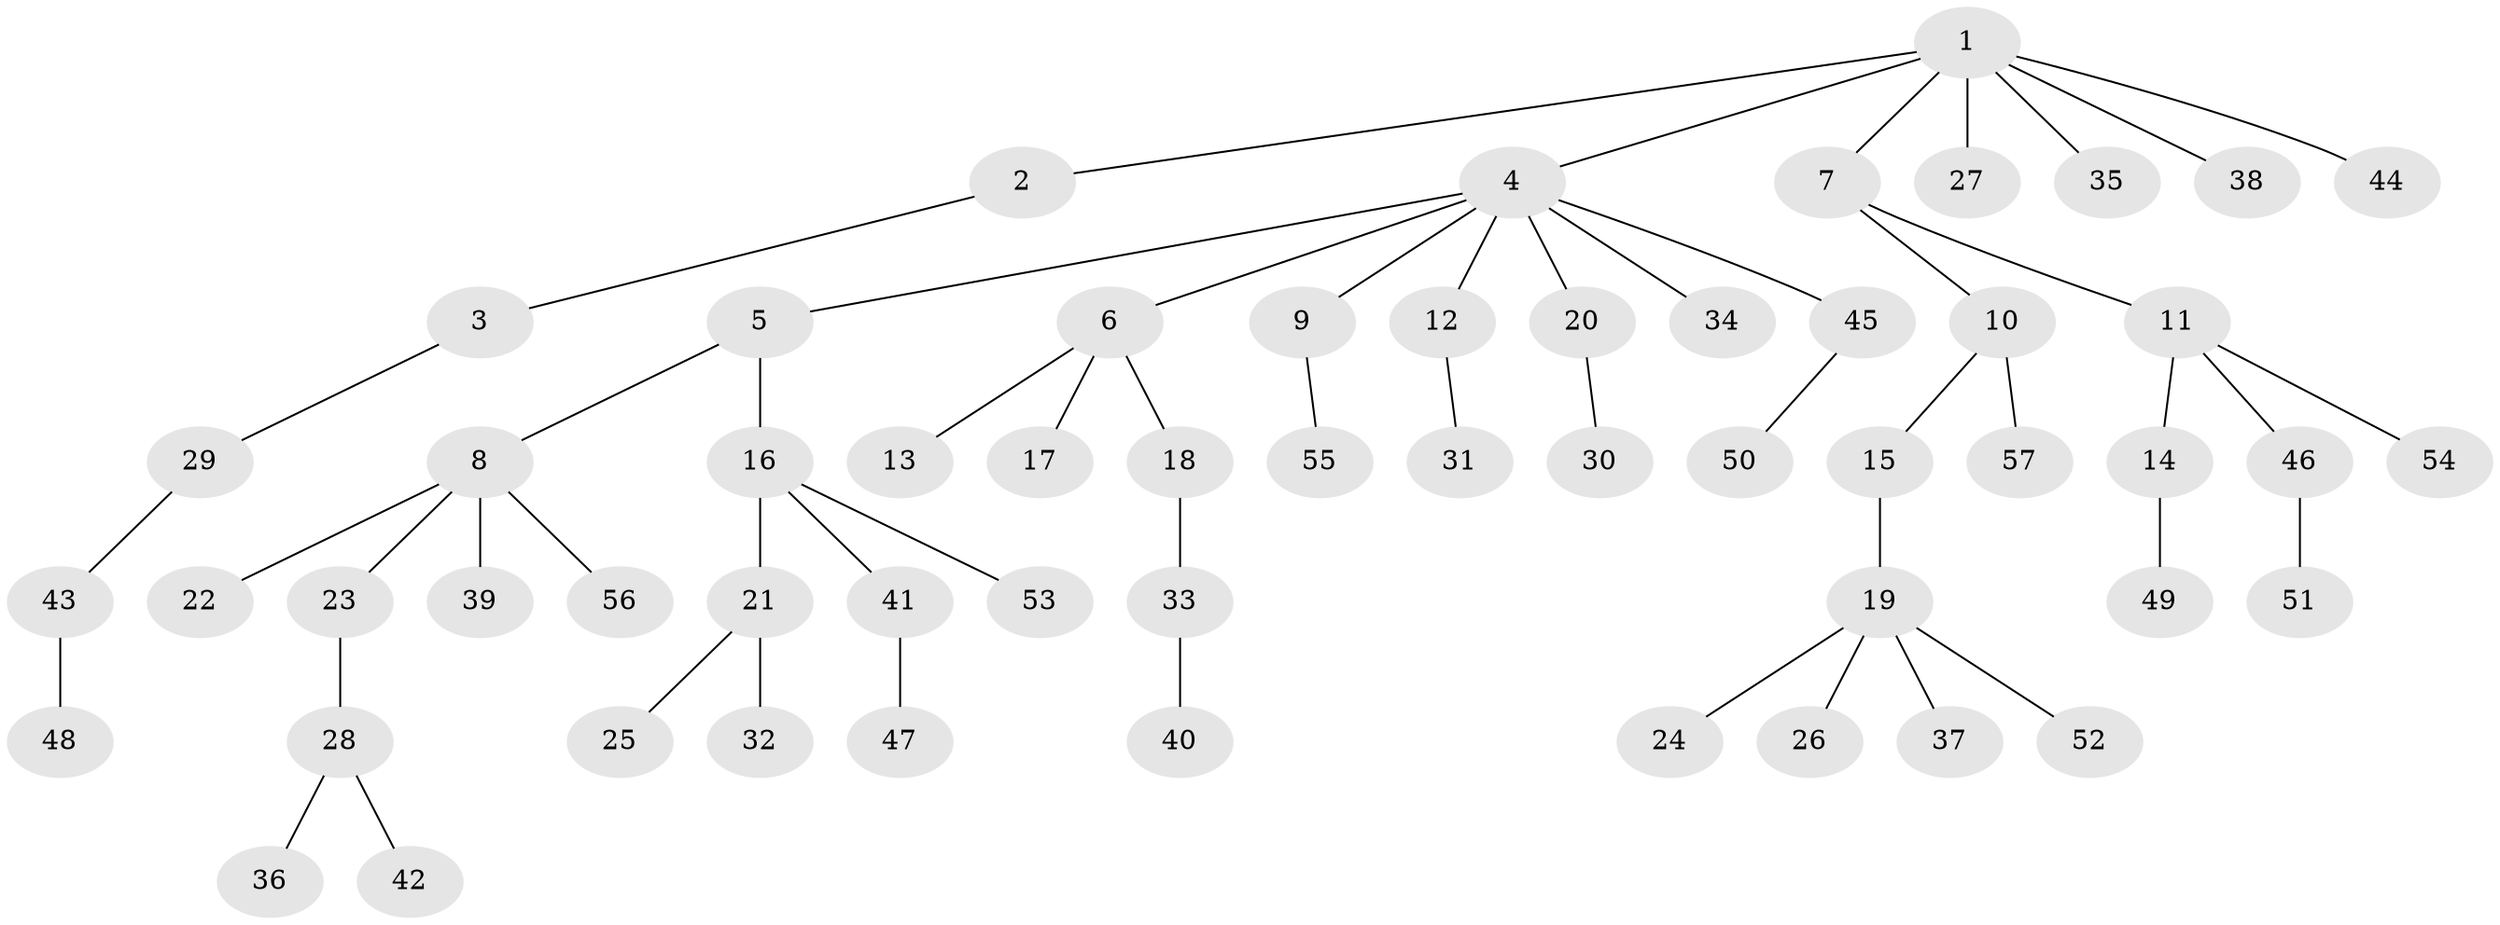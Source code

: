 // coarse degree distribution, {1: 0.6666666666666666, 2: 0.23076923076923078, 5: 0.02564102564102564, 4: 0.05128205128205128, 19: 0.02564102564102564}
// Generated by graph-tools (version 1.1) at 2025/56/03/04/25 21:56:43]
// undirected, 57 vertices, 56 edges
graph export_dot {
graph [start="1"]
  node [color=gray90,style=filled];
  1;
  2;
  3;
  4;
  5;
  6;
  7;
  8;
  9;
  10;
  11;
  12;
  13;
  14;
  15;
  16;
  17;
  18;
  19;
  20;
  21;
  22;
  23;
  24;
  25;
  26;
  27;
  28;
  29;
  30;
  31;
  32;
  33;
  34;
  35;
  36;
  37;
  38;
  39;
  40;
  41;
  42;
  43;
  44;
  45;
  46;
  47;
  48;
  49;
  50;
  51;
  52;
  53;
  54;
  55;
  56;
  57;
  1 -- 2;
  1 -- 4;
  1 -- 7;
  1 -- 27;
  1 -- 35;
  1 -- 38;
  1 -- 44;
  2 -- 3;
  3 -- 29;
  4 -- 5;
  4 -- 6;
  4 -- 9;
  4 -- 12;
  4 -- 20;
  4 -- 34;
  4 -- 45;
  5 -- 8;
  5 -- 16;
  6 -- 13;
  6 -- 17;
  6 -- 18;
  7 -- 10;
  7 -- 11;
  8 -- 22;
  8 -- 23;
  8 -- 39;
  8 -- 56;
  9 -- 55;
  10 -- 15;
  10 -- 57;
  11 -- 14;
  11 -- 46;
  11 -- 54;
  12 -- 31;
  14 -- 49;
  15 -- 19;
  16 -- 21;
  16 -- 41;
  16 -- 53;
  18 -- 33;
  19 -- 24;
  19 -- 26;
  19 -- 37;
  19 -- 52;
  20 -- 30;
  21 -- 25;
  21 -- 32;
  23 -- 28;
  28 -- 36;
  28 -- 42;
  29 -- 43;
  33 -- 40;
  41 -- 47;
  43 -- 48;
  45 -- 50;
  46 -- 51;
}
